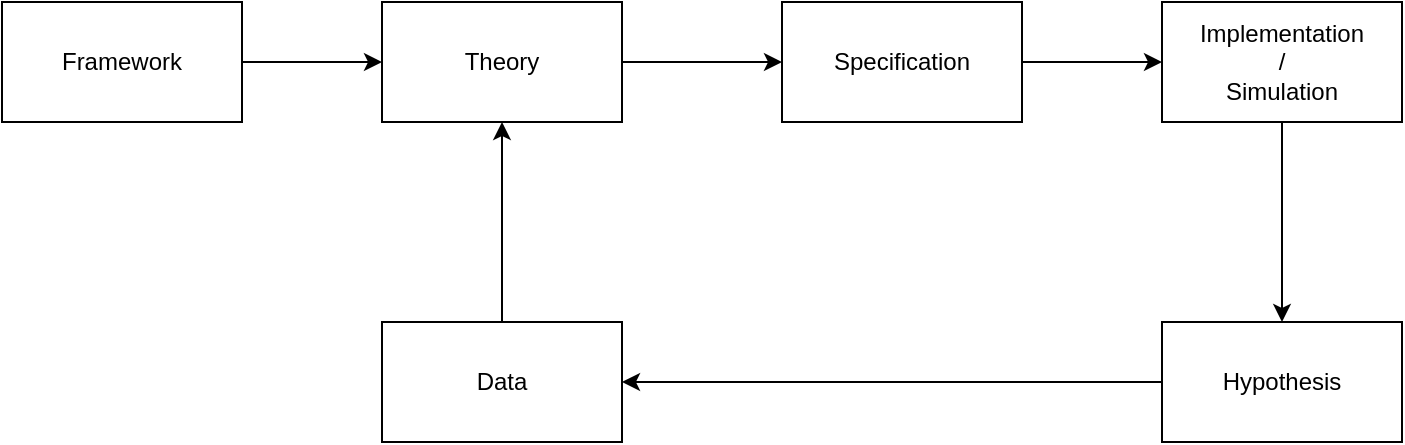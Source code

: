 <mxfile version="20.0.1" type="github">
  <diagram id="ygHeceL8BzQSWlNuRJB1" name="Page-1">
    <mxGraphModel dx="966" dy="527" grid="1" gridSize="10" guides="1" tooltips="1" connect="1" arrows="1" fold="1" page="1" pageScale="1" pageWidth="850" pageHeight="1100" math="0" shadow="0">
      <root>
        <mxCell id="0" />
        <mxCell id="1" parent="0" />
        <mxCell id="qdnnR55bSTKd08LSf75k-3" value="" style="edgeStyle=orthogonalEdgeStyle;rounded=0;orthogonalLoop=1;jettySize=auto;html=1;" edge="1" parent="1" source="qdnnR55bSTKd08LSf75k-1" target="qdnnR55bSTKd08LSf75k-2">
          <mxGeometry relative="1" as="geometry" />
        </mxCell>
        <mxCell id="qdnnR55bSTKd08LSf75k-1" value="Framework" style="rounded=0;whiteSpace=wrap;html=1;" vertex="1" parent="1">
          <mxGeometry x="80" y="160" width="120" height="60" as="geometry" />
        </mxCell>
        <mxCell id="qdnnR55bSTKd08LSf75k-5" value="" style="edgeStyle=orthogonalEdgeStyle;rounded=0;orthogonalLoop=1;jettySize=auto;html=1;" edge="1" parent="1" source="qdnnR55bSTKd08LSf75k-2" target="qdnnR55bSTKd08LSf75k-4">
          <mxGeometry relative="1" as="geometry" />
        </mxCell>
        <mxCell id="qdnnR55bSTKd08LSf75k-2" value="Theory" style="rounded=0;whiteSpace=wrap;html=1;" vertex="1" parent="1">
          <mxGeometry x="270" y="160" width="120" height="60" as="geometry" />
        </mxCell>
        <mxCell id="qdnnR55bSTKd08LSf75k-7" value="" style="edgeStyle=orthogonalEdgeStyle;rounded=0;orthogonalLoop=1;jettySize=auto;html=1;" edge="1" parent="1" source="qdnnR55bSTKd08LSf75k-4" target="qdnnR55bSTKd08LSf75k-6">
          <mxGeometry relative="1" as="geometry" />
        </mxCell>
        <mxCell id="qdnnR55bSTKd08LSf75k-4" value="Specification" style="rounded=0;whiteSpace=wrap;html=1;" vertex="1" parent="1">
          <mxGeometry x="470" y="160" width="120" height="60" as="geometry" />
        </mxCell>
        <mxCell id="qdnnR55bSTKd08LSf75k-17" value="" style="edgeStyle=orthogonalEdgeStyle;rounded=0;orthogonalLoop=1;jettySize=auto;html=1;" edge="1" parent="1" source="qdnnR55bSTKd08LSf75k-6" target="qdnnR55bSTKd08LSf75k-8">
          <mxGeometry relative="1" as="geometry">
            <mxPoint x="720" y="300.0" as="targetPoint" />
          </mxGeometry>
        </mxCell>
        <mxCell id="qdnnR55bSTKd08LSf75k-6" value="&lt;div&gt;Implementation&lt;/div&gt;&lt;div&gt;/&lt;/div&gt;&lt;div&gt;Simulation&lt;/div&gt;" style="rounded=0;whiteSpace=wrap;html=1;" vertex="1" parent="1">
          <mxGeometry x="660" y="160" width="120" height="60" as="geometry" />
        </mxCell>
        <mxCell id="qdnnR55bSTKd08LSf75k-11" value="" style="edgeStyle=orthogonalEdgeStyle;rounded=0;orthogonalLoop=1;jettySize=auto;html=1;" edge="1" parent="1" source="qdnnR55bSTKd08LSf75k-8" target="qdnnR55bSTKd08LSf75k-10">
          <mxGeometry relative="1" as="geometry" />
        </mxCell>
        <mxCell id="qdnnR55bSTKd08LSf75k-8" value="Hypothesis" style="rounded=0;whiteSpace=wrap;html=1;" vertex="1" parent="1">
          <mxGeometry x="660" y="320" width="120" height="60" as="geometry" />
        </mxCell>
        <mxCell id="qdnnR55bSTKd08LSf75k-15" style="edgeStyle=orthogonalEdgeStyle;rounded=0;orthogonalLoop=1;jettySize=auto;html=1;" edge="1" parent="1" source="qdnnR55bSTKd08LSf75k-10" target="qdnnR55bSTKd08LSf75k-2">
          <mxGeometry relative="1" as="geometry">
            <mxPoint x="320" y="260" as="targetPoint" />
          </mxGeometry>
        </mxCell>
        <mxCell id="qdnnR55bSTKd08LSf75k-10" value="Data" style="rounded=0;whiteSpace=wrap;html=1;" vertex="1" parent="1">
          <mxGeometry x="270" y="320" width="120" height="60" as="geometry" />
        </mxCell>
      </root>
    </mxGraphModel>
  </diagram>
</mxfile>
